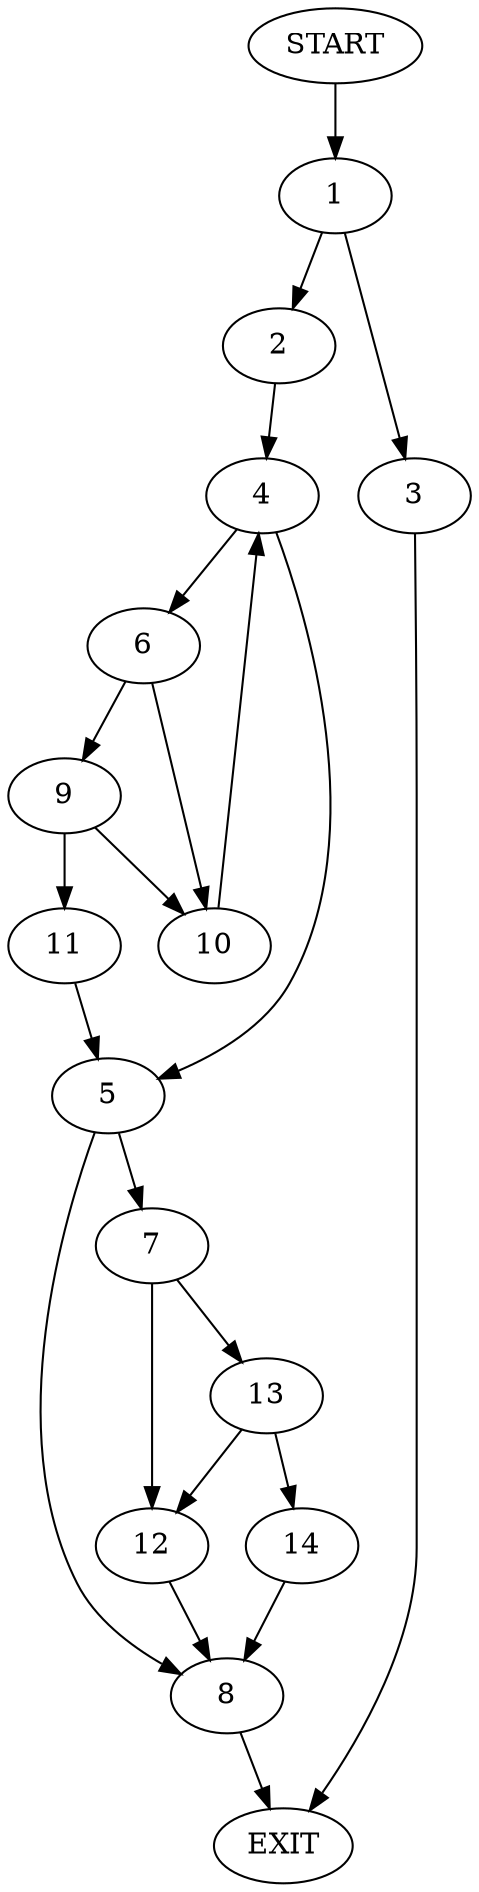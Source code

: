 digraph {
0 [label="START"]
15 [label="EXIT"]
0 -> 1
1 -> 2
1 -> 3
2 -> 4
3 -> 15
4 -> 5
4 -> 6
5 -> 7
5 -> 8
6 -> 9
6 -> 10
10 -> 4
9 -> 11
9 -> 10
11 -> 5
8 -> 15
7 -> 12
7 -> 13
13 -> 14
13 -> 12
12 -> 8
14 -> 8
}
